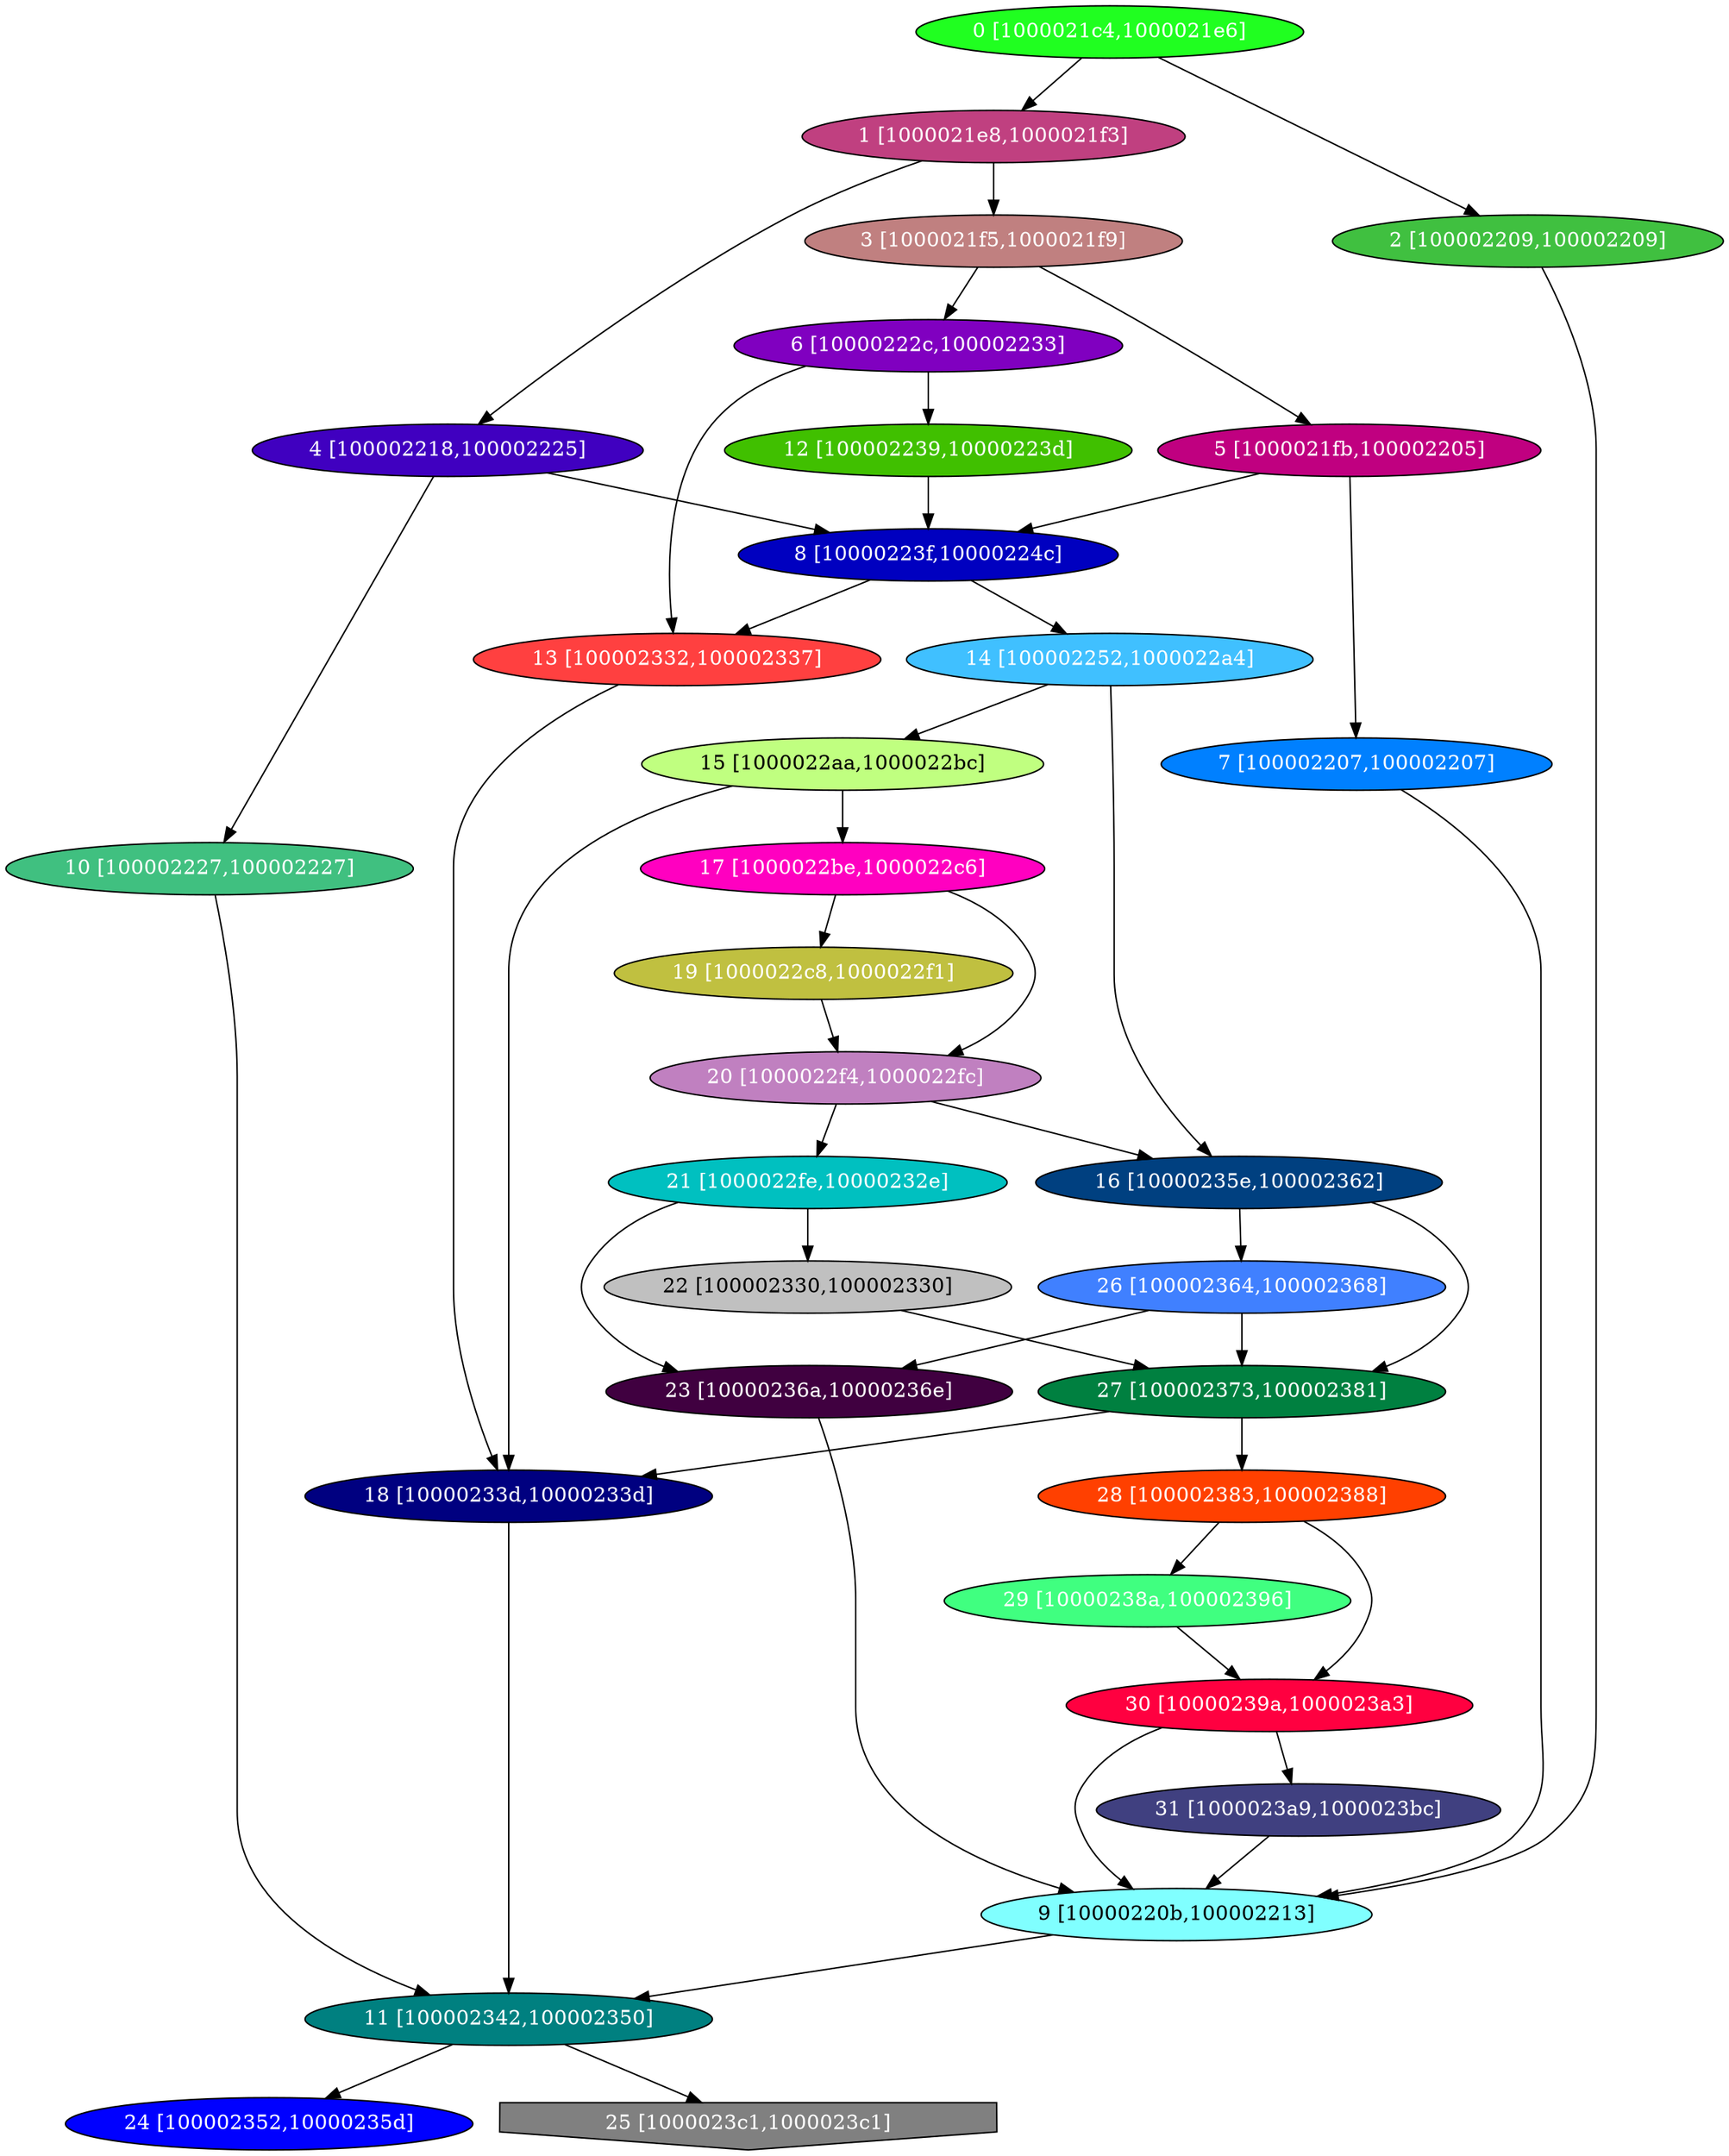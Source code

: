 diGraph gzip{
	gzip_0  [style=filled fillcolor="#20FF20" fontcolor="#ffffff" shape=oval label="0 [1000021c4,1000021e6]"]
	gzip_1  [style=filled fillcolor="#C04080" fontcolor="#ffffff" shape=oval label="1 [1000021e8,1000021f3]"]
	gzip_2  [style=filled fillcolor="#40C040" fontcolor="#ffffff" shape=oval label="2 [100002209,100002209]"]
	gzip_3  [style=filled fillcolor="#C08080" fontcolor="#ffffff" shape=oval label="3 [1000021f5,1000021f9]"]
	gzip_4  [style=filled fillcolor="#4000C0" fontcolor="#ffffff" shape=oval label="4 [100002218,100002225]"]
	gzip_5  [style=filled fillcolor="#C00080" fontcolor="#ffffff" shape=oval label="5 [1000021fb,100002205]"]
	gzip_6  [style=filled fillcolor="#8000C0" fontcolor="#ffffff" shape=oval label="6 [10000222c,100002233]"]
	gzip_7  [style=filled fillcolor="#0080FF" fontcolor="#ffffff" shape=oval label="7 [100002207,100002207]"]
	gzip_8  [style=filled fillcolor="#0000C0" fontcolor="#ffffff" shape=oval label="8 [10000223f,10000224c]"]
	gzip_9  [style=filled fillcolor="#80FFFF" fontcolor="#000000" shape=oval label="9 [10000220b,100002213]"]
	gzip_a  [style=filled fillcolor="#40C080" fontcolor="#ffffff" shape=oval label="10 [100002227,100002227]"]
	gzip_b  [style=filled fillcolor="#008080" fontcolor="#ffffff" shape=oval label="11 [100002342,100002350]"]
	gzip_c  [style=filled fillcolor="#40C000" fontcolor="#ffffff" shape=oval label="12 [100002239,10000223d]"]
	gzip_d  [style=filled fillcolor="#FF4040" fontcolor="#ffffff" shape=oval label="13 [100002332,100002337]"]
	gzip_e  [style=filled fillcolor="#40C0FF" fontcolor="#ffffff" shape=oval label="14 [100002252,1000022a4]"]
	gzip_f  [style=filled fillcolor="#C0FF80" fontcolor="#000000" shape=oval label="15 [1000022aa,1000022bc]"]
	gzip_10  [style=filled fillcolor="#004080" fontcolor="#ffffff" shape=oval label="16 [10000235e,100002362]"]
	gzip_11  [style=filled fillcolor="#FF00C0" fontcolor="#ffffff" shape=oval label="17 [1000022be,1000022c6]"]
	gzip_12  [style=filled fillcolor="#000080" fontcolor="#ffffff" shape=oval label="18 [10000233d,10000233d]"]
	gzip_13  [style=filled fillcolor="#C0C040" fontcolor="#ffffff" shape=oval label="19 [1000022c8,1000022f1]"]
	gzip_14  [style=filled fillcolor="#C080C0" fontcolor="#ffffff" shape=oval label="20 [1000022f4,1000022fc]"]
	gzip_15  [style=filled fillcolor="#00C0C0" fontcolor="#ffffff" shape=oval label="21 [1000022fe,10000232e]"]
	gzip_16  [style=filled fillcolor="#C0C0C0" fontcolor="#000000" shape=oval label="22 [100002330,100002330]"]
	gzip_17  [style=filled fillcolor="#400040" fontcolor="#ffffff" shape=oval label="23 [10000236a,10000236e]"]
	gzip_18  [style=filled fillcolor="#0000FF" fontcolor="#ffffff" shape=oval label="24 [100002352,10000235d]"]
	gzip_19  [style=filled fillcolor="#808080" fontcolor="#ffffff" shape=invhouse label="25 [1000023c1,1000023c1]"]
	gzip_1a  [style=filled fillcolor="#4080FF" fontcolor="#ffffff" shape=oval label="26 [100002364,100002368]"]
	gzip_1b  [style=filled fillcolor="#008040" fontcolor="#ffffff" shape=oval label="27 [100002373,100002381]"]
	gzip_1c  [style=filled fillcolor="#FF4000" fontcolor="#ffffff" shape=oval label="28 [100002383,100002388]"]
	gzip_1d  [style=filled fillcolor="#40FF80" fontcolor="#ffffff" shape=oval label="29 [10000238a,100002396]"]
	gzip_1e  [style=filled fillcolor="#FF0040" fontcolor="#ffffff" shape=oval label="30 [10000239a,1000023a3]"]
	gzip_1f  [style=filled fillcolor="#404080" fontcolor="#ffffff" shape=oval label="31 [1000023a9,1000023bc]"]

	gzip_0 -> gzip_1
	gzip_0 -> gzip_2
	gzip_1 -> gzip_3
	gzip_1 -> gzip_4
	gzip_2 -> gzip_9
	gzip_3 -> gzip_5
	gzip_3 -> gzip_6
	gzip_4 -> gzip_8
	gzip_4 -> gzip_a
	gzip_5 -> gzip_7
	gzip_5 -> gzip_8
	gzip_6 -> gzip_c
	gzip_6 -> gzip_d
	gzip_7 -> gzip_9
	gzip_8 -> gzip_d
	gzip_8 -> gzip_e
	gzip_9 -> gzip_b
	gzip_a -> gzip_b
	gzip_b -> gzip_18
	gzip_b -> gzip_19
	gzip_c -> gzip_8
	gzip_d -> gzip_12
	gzip_e -> gzip_f
	gzip_e -> gzip_10
	gzip_f -> gzip_11
	gzip_f -> gzip_12
	gzip_10 -> gzip_1a
	gzip_10 -> gzip_1b
	gzip_11 -> gzip_13
	gzip_11 -> gzip_14
	gzip_12 -> gzip_b
	gzip_13 -> gzip_14
	gzip_14 -> gzip_10
	gzip_14 -> gzip_15
	gzip_15 -> gzip_16
	gzip_15 -> gzip_17
	gzip_16 -> gzip_1b
	gzip_17 -> gzip_9
	gzip_1a -> gzip_17
	gzip_1a -> gzip_1b
	gzip_1b -> gzip_12
	gzip_1b -> gzip_1c
	gzip_1c -> gzip_1d
	gzip_1c -> gzip_1e
	gzip_1d -> gzip_1e
	gzip_1e -> gzip_9
	gzip_1e -> gzip_1f
	gzip_1f -> gzip_9
}